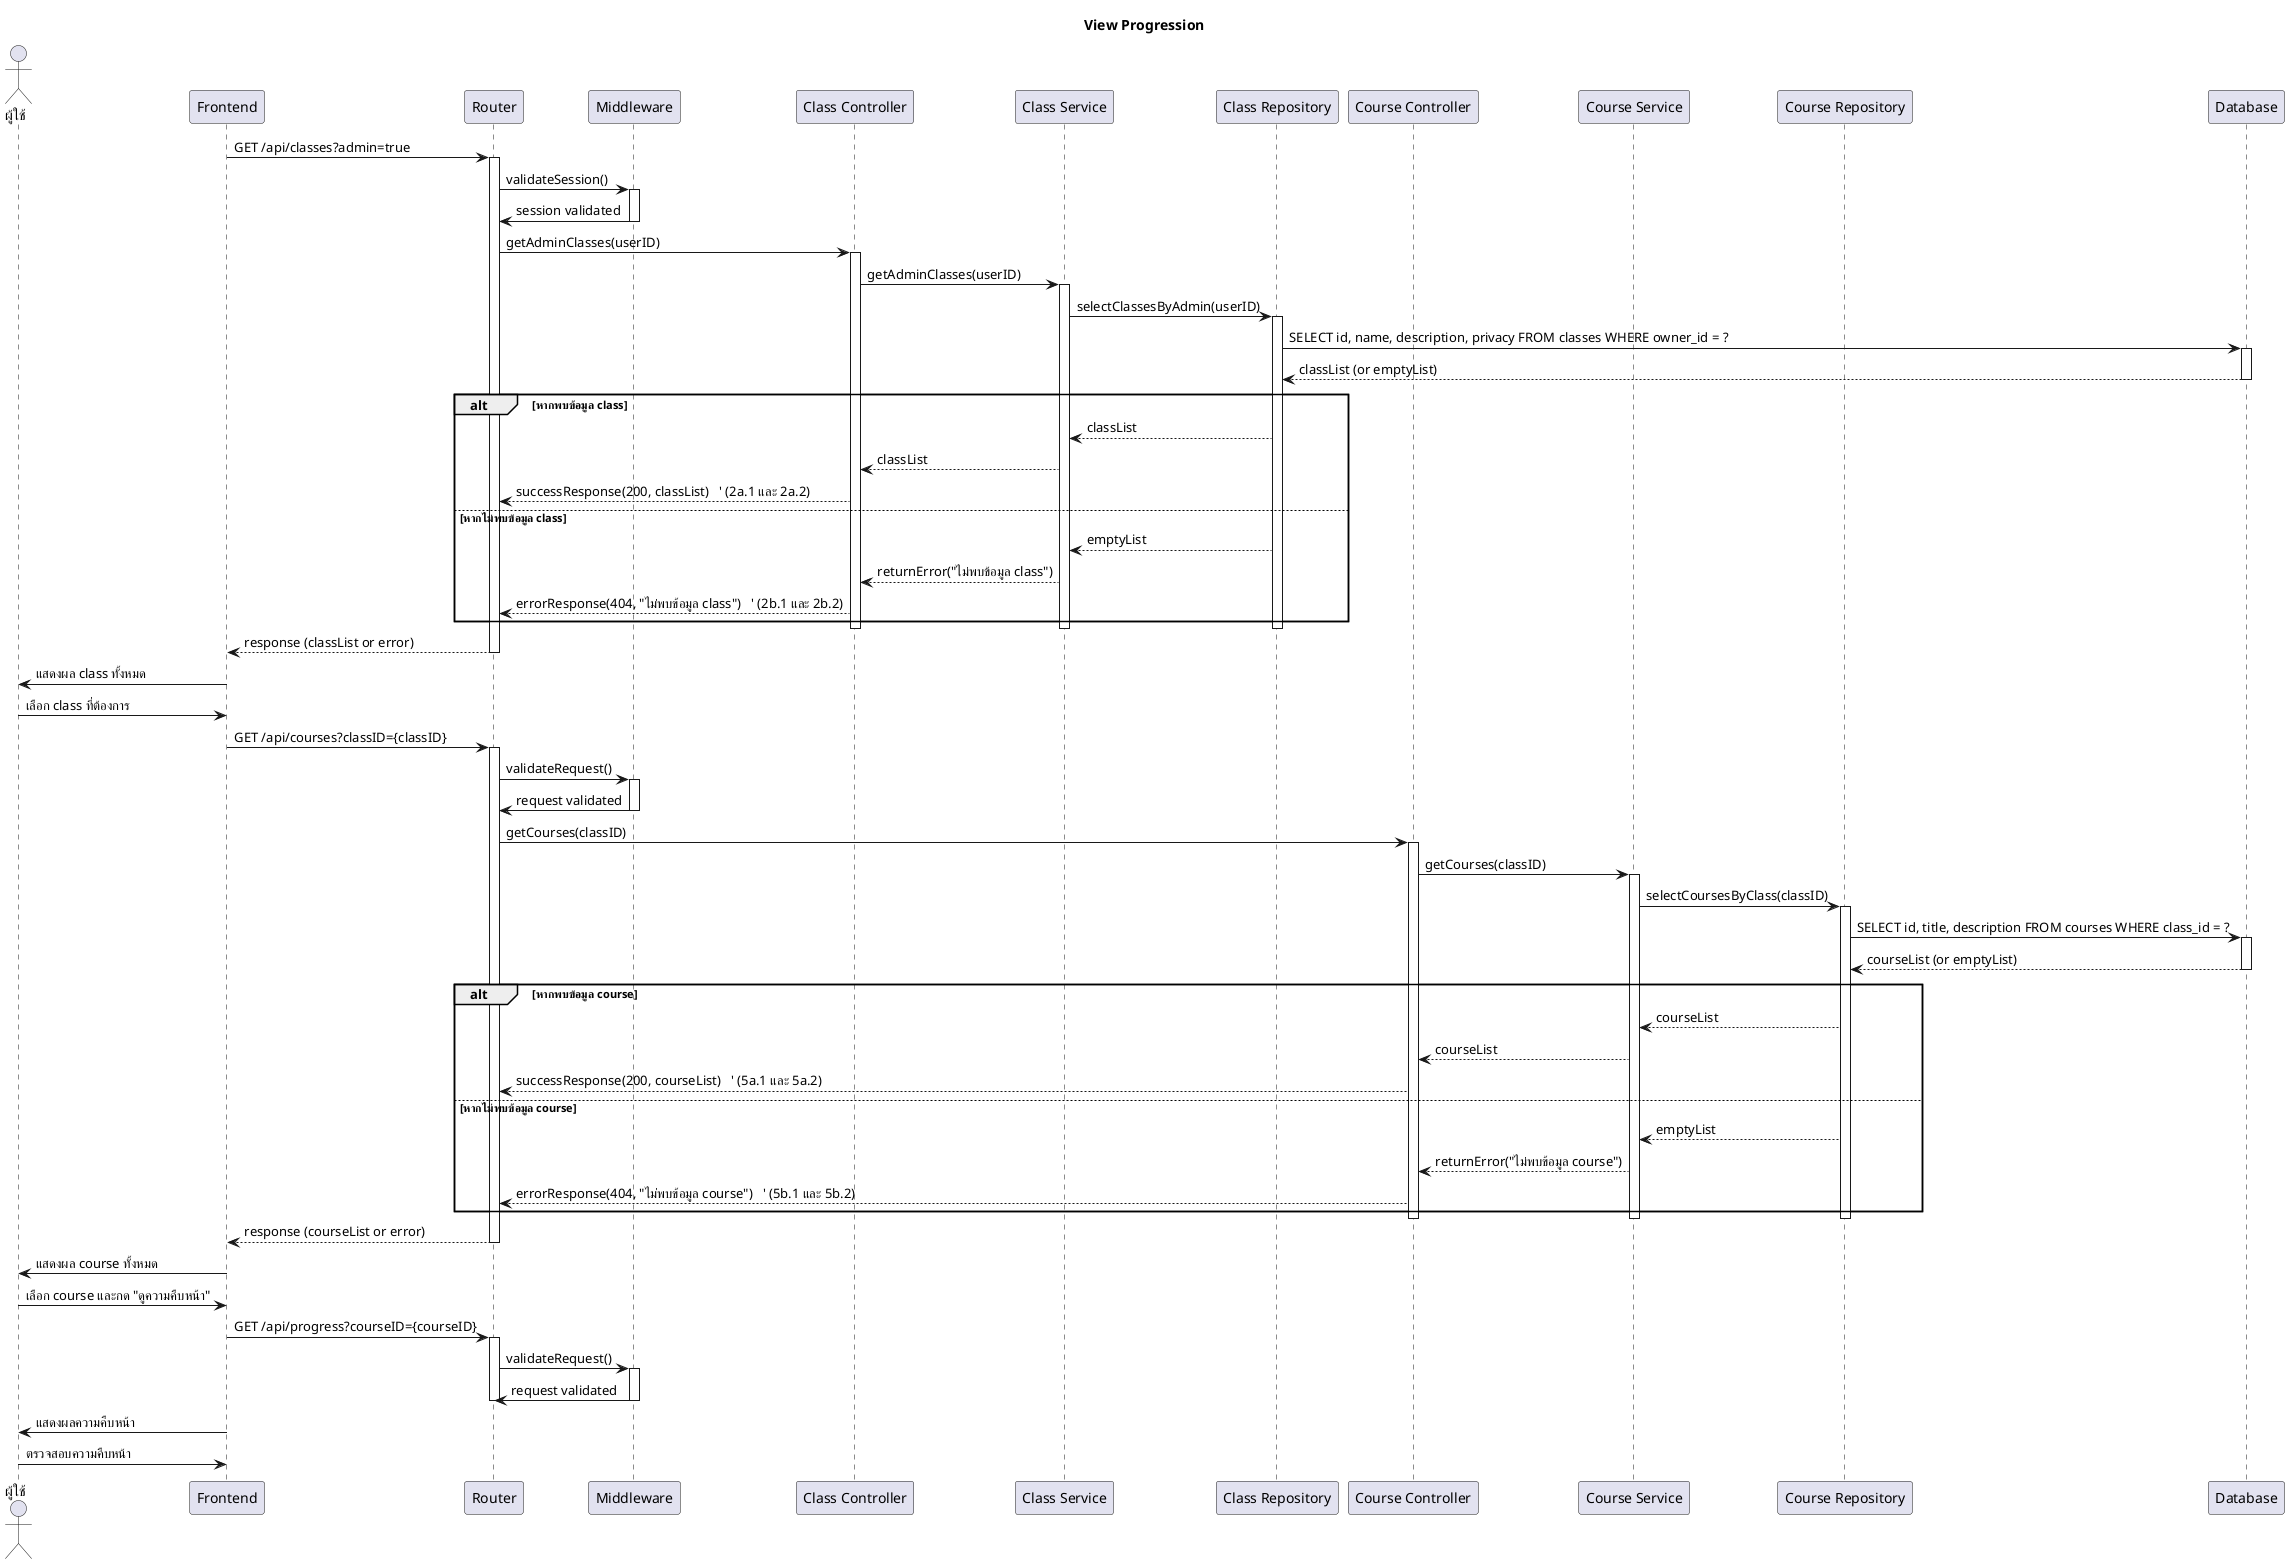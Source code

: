 @startuml
title View Progression

actor "ผู้ใช้" as User
'--- Phase 1: ดึงข้อมูล Class ---
participant "Frontend" as FE
participant "Router" as Router
participant "Middleware" as MW
participant "Class Controller" as ClassCtrl
participant "Class Service" as ClassServ
participant "Class Repository" as ClassRepo
participant "Course Controller" as CourseCtrl
participant "Course Service" as CourseServ
participant "Course Repository" as CourseRepo
participant "Database" as DB

' ระบบดึงข้อมูล class ที่ผู้ใช้เข้าร่วม
FE -> Router: GET /api/classes?admin=true
activate Router
Router -> MW: validateSession()
activate MW
MW -> Router: session validated
deactivate MW
Router -> ClassCtrl: getAdminClasses(userID)
activate ClassCtrl
ClassCtrl -> ClassServ: getAdminClasses(userID)
activate ClassServ
ClassServ -> ClassRepo: selectClassesByAdmin(userID)
activate ClassRepo
ClassRepo -> DB: SELECT id, name, description, privacy FROM classes WHERE owner_id = ?
activate DB
DB --> ClassRepo: classList (or emptyList)
deactivate DB
alt หากพบข้อมูล class
    ClassRepo --> ClassServ: classList
    ClassServ --> ClassCtrl: classList
    ClassCtrl --> Router: successResponse(200, classList)   ' (2a.1 และ 2a.2)
else หากไม่พบข้อมูล class
    ClassRepo --> ClassServ: emptyList
    ClassServ --> ClassCtrl: returnError("ไม่พบข้อมูล class")
    ClassCtrl --> Router: errorResponse(404, "ไม่พบข้อมูล class")   ' (2b.1 และ 2b.2)
end
deactivate ClassRepo
deactivate ClassServ
deactivate ClassCtrl
Router --> FE: response (classList or error)
deactivate Router
FE -> User: แสดงผล class ทั้งหมด

'--- Phase 2: ดึงข้อมูล Course ---

' ผู้ใช้เลือก class ที่ต้องการ
User -> FE: เลือก class ที่ต้องการ
FE -> Router: GET /api/courses?classID={classID}
activate Router
Router -> MW: validateRequest()
activate MW
MW -> Router: request validated
deactivate MW
Router -> CourseCtrl: getCourses(classID)
activate CourseCtrl
CourseCtrl -> CourseServ: getCourses(classID)
activate CourseServ
CourseServ -> CourseRepo: selectCoursesByClass(classID)
activate CourseRepo
CourseRepo -> DB: SELECT id, title, description FROM courses WHERE class_id = ?
activate DB
DB --> CourseRepo: courseList (or emptyList)
deactivate DB
alt หากพบข้อมูล course
    CourseRepo --> CourseServ: courseList
    CourseServ --> CourseCtrl: courseList
    CourseCtrl --> Router: successResponse(200, courseList)   ' (5a.1 และ 5a.2)
else หากไม่พบข้อมูล course
    CourseRepo --> CourseServ: emptyList
    CourseServ --> CourseCtrl: returnError("ไม่พบข้อมูล course")
    CourseCtrl --> Router: errorResponse(404, "ไม่พบข้อมูล course")   ' (5b.1 และ 5b.2)
end
deactivate CourseRepo
deactivate CourseServ
deactivate CourseCtrl
Router --> FE: response (courseList or error)
deactivate Router
FE -> User: แสดงผล course ทั้งหมด

'--- Phase 3: ดึงข้อมูล Progress ---
' ผู้ใช้เลือก course ที่ต้องการและกด "ดูความคืบหน้า"
User -> FE: เลือก course และกด "ดูความคืบหน้า"
FE -> Router: GET /api/progress?courseID={courseID}
activate Router
Router -> MW: validateRequest()
activate MW
MW -> Router: request validated
deactivate MW


deactivate Router
FE -> User: แสดงผลความคืบหน้า
User -> FE: ตรวจสอบความคืบหน้า

@enduml
